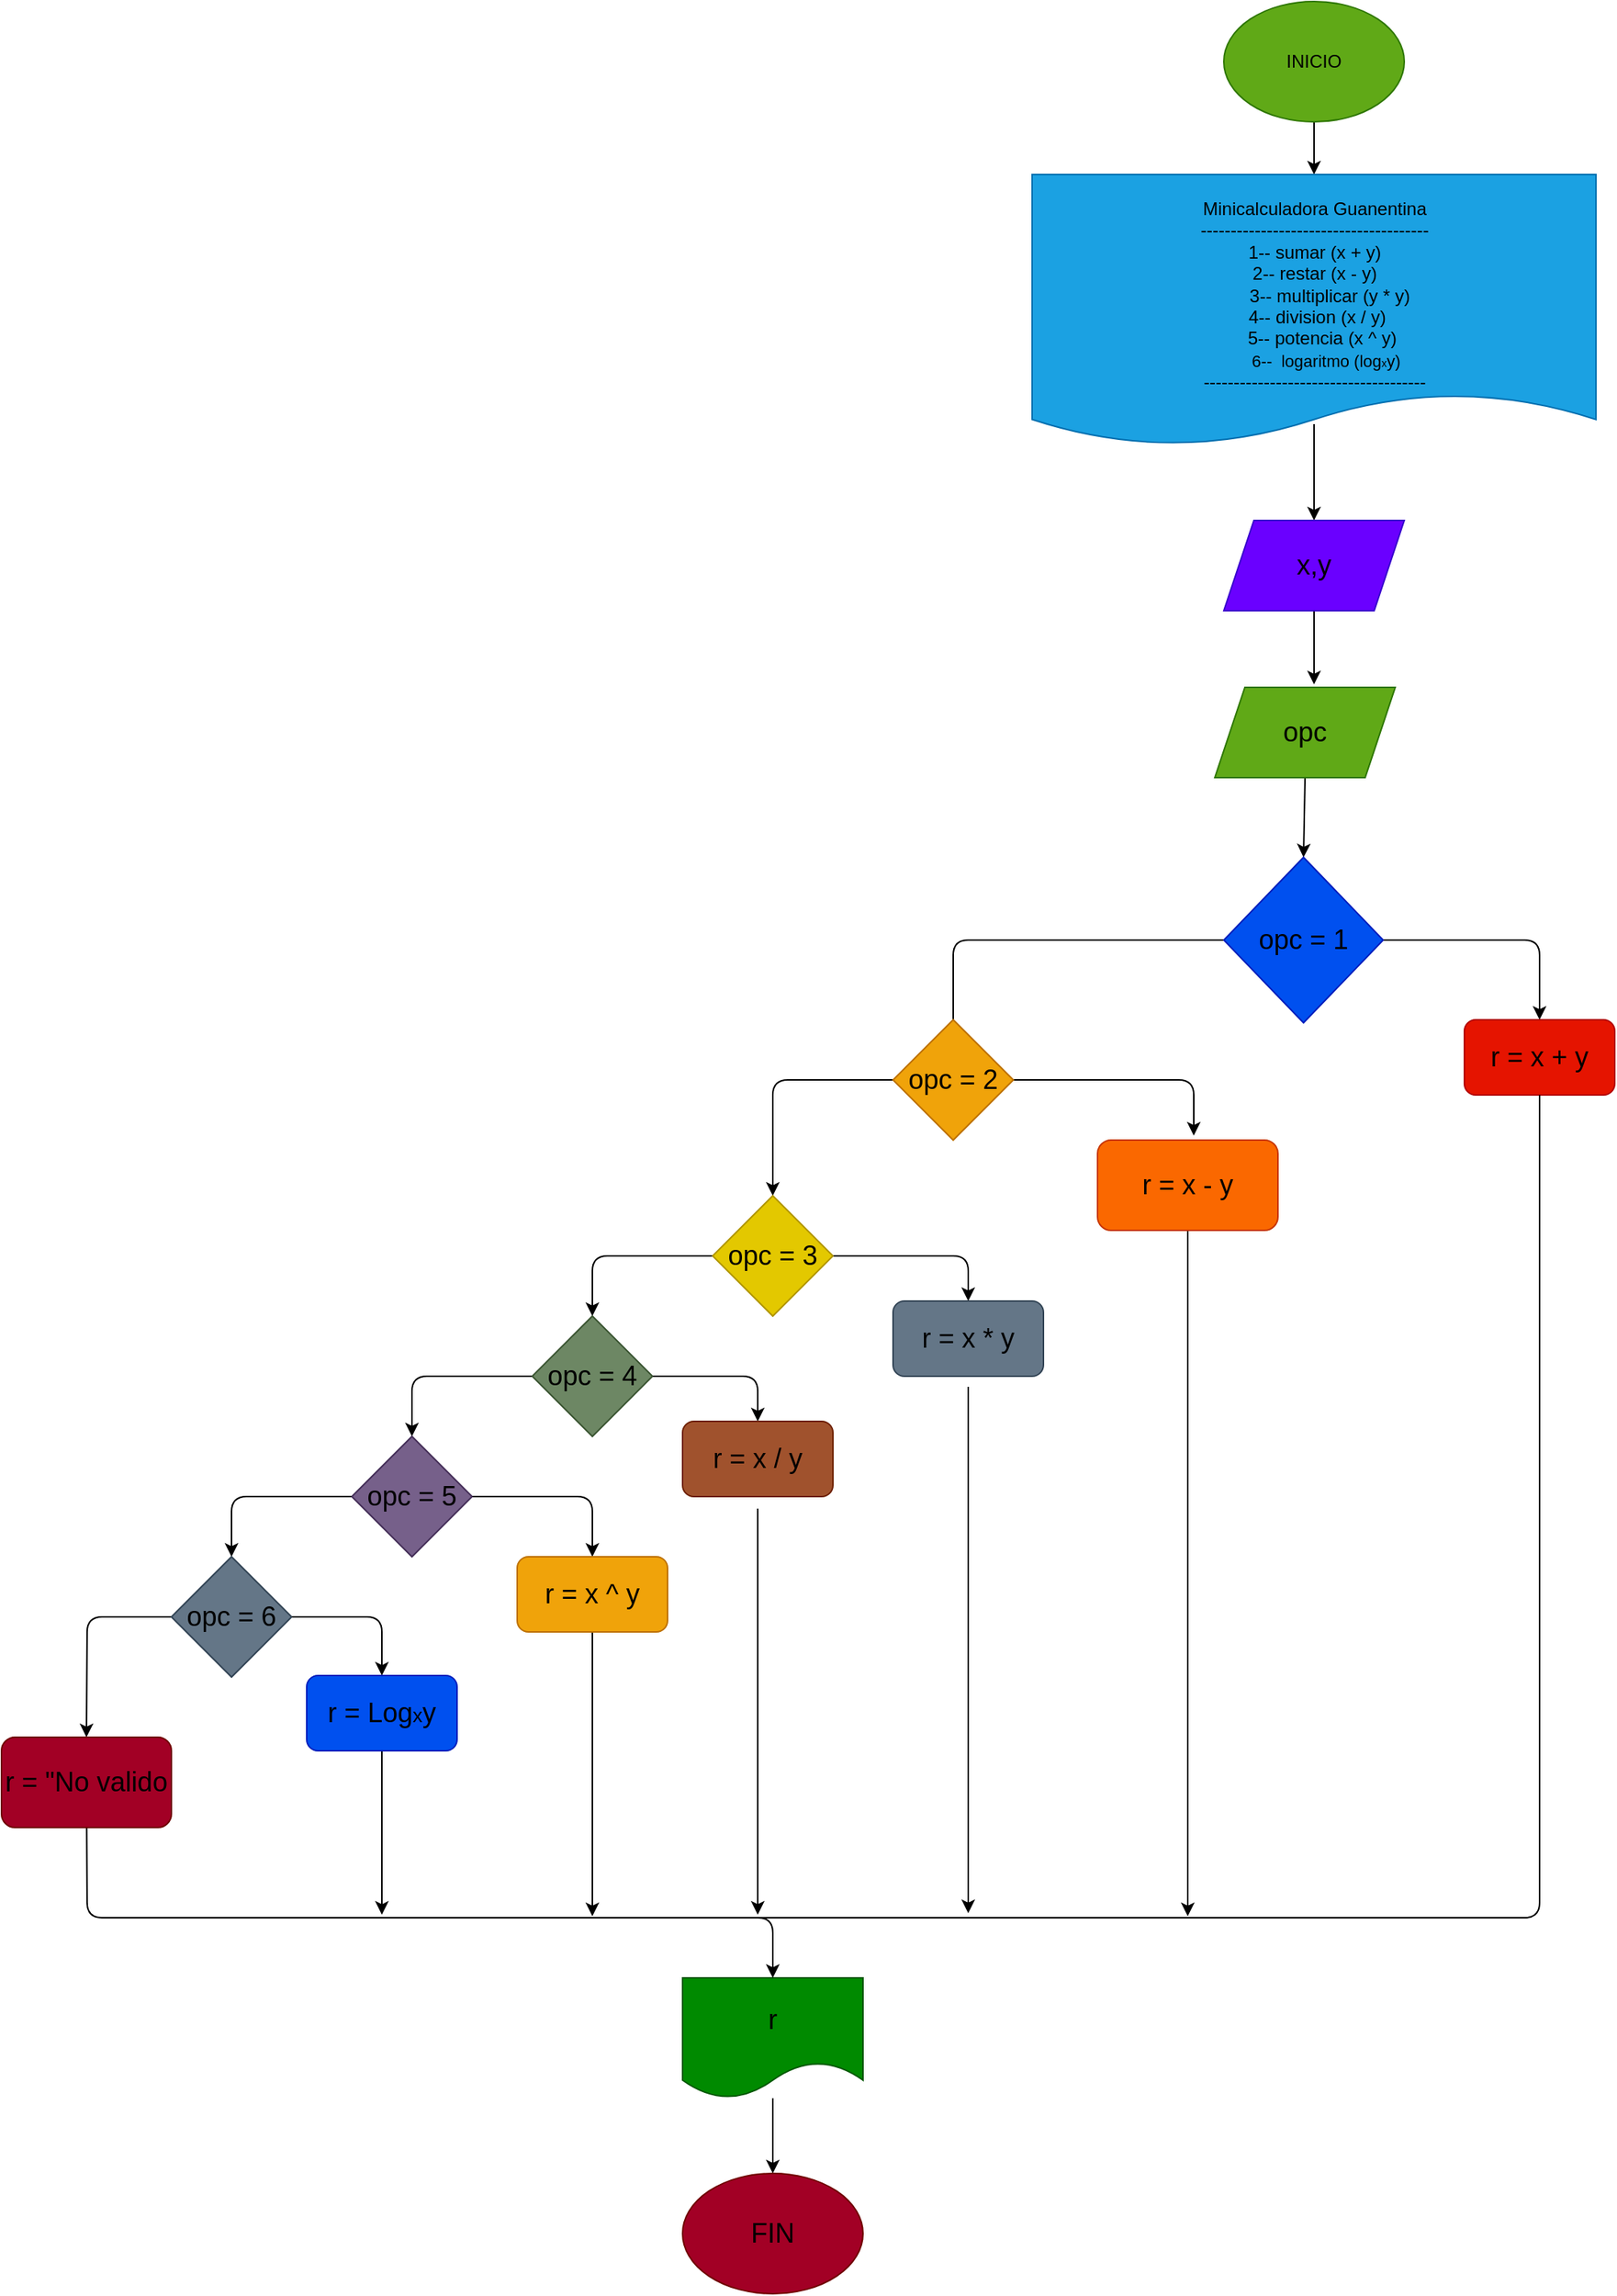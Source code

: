 <mxfile>
    <diagram id="IqJE14H7oxO9ss27nDPp" name="Página-1">
        <mxGraphModel dx="2198" dy="615" grid="1" gridSize="10" guides="1" tooltips="1" connect="1" arrows="1" fold="1" page="1" pageScale="1" pageWidth="827" pageHeight="1169" math="0" shadow="0">
            <root>
                <mxCell id="0"/>
                <mxCell id="1" parent="0"/>
                <mxCell id="36" style="edgeStyle=none;html=1;fontSize=13;" edge="1" parent="1" source="2" target="5">
                    <mxGeometry relative="1" as="geometry"/>
                </mxCell>
                <mxCell id="2" value="&lt;font color=&quot;#000000&quot;&gt;INICIO&lt;/font&gt;" style="ellipse;whiteSpace=wrap;html=1;fillColor=#60a917;fontColor=#ffffff;strokeColor=#2D7600;" vertex="1" parent="1">
                    <mxGeometry x="300" y="6" width="120" height="80" as="geometry"/>
                </mxCell>
                <mxCell id="37" style="edgeStyle=none;html=1;entryX=0.5;entryY=0;entryDx=0;entryDy=0;fontSize=13;exitX=0.5;exitY=0.922;exitDx=0;exitDy=0;exitPerimeter=0;" edge="1" parent="1" source="5" target="7">
                    <mxGeometry relative="1" as="geometry"/>
                </mxCell>
                <mxCell id="5" value="&lt;div style=&quot;&quot;&gt;&lt;font color=&quot;#000000&quot;&gt;&lt;br&gt;&lt;/font&gt;&lt;/div&gt;&lt;div style=&quot;&quot;&gt;&lt;font color=&quot;#000000&quot;&gt;&lt;br&gt;&lt;/font&gt;&lt;/div&gt;&lt;div style=&quot;&quot;&gt;&lt;font color=&quot;#000000&quot;&gt;&lt;span style=&quot;background-color: initial;&quot;&gt;Minicalculadora Guanentina&lt;/span&gt;&lt;br&gt;&lt;/font&gt;&lt;/div&gt;&lt;div style=&quot;&quot;&gt;&lt;font color=&quot;#000000&quot;&gt;--------------------------------------&lt;/font&gt;&lt;/div&gt;&lt;div style=&quot;&quot;&gt;&lt;span style=&quot;background-color: initial;&quot;&gt;&lt;font color=&quot;#000000&quot;&gt;1-- sumar (x + y)&lt;/font&gt;&lt;/span&gt;&lt;/div&gt;&lt;div style=&quot;&quot;&gt;&lt;span style=&quot;background-color: initial;&quot;&gt;&lt;font color=&quot;#000000&quot;&gt;2-- restar (x - y)&lt;/font&gt;&lt;/span&gt;&lt;/div&gt;&lt;div style=&quot;&quot;&gt;&lt;span style=&quot;background-color: initial;&quot;&gt;&lt;font color=&quot;#000000&quot;&gt;&amp;nbsp; &amp;nbsp; &amp;nbsp; 3-- multiplicar (y * y)&lt;/font&gt;&lt;/span&gt;&lt;/div&gt;&lt;div style=&quot;&quot;&gt;&lt;span style=&quot;background-color: initial;&quot;&gt;&lt;font color=&quot;#000000&quot;&gt;&amp;nbsp;4-- division (x / y)&lt;/font&gt;&lt;/span&gt;&lt;/div&gt;&lt;div style=&quot;&quot;&gt;&lt;span style=&quot;background-color: initial;&quot;&gt;&lt;font color=&quot;#000000&quot;&gt;&amp;nbsp; &amp;nbsp;5-- potencia (x ^ y)&lt;/font&gt;&lt;/span&gt;&lt;/div&gt;&lt;div style=&quot;&quot;&gt;&lt;span style=&quot;background-color: initial;&quot;&gt;&lt;font color=&quot;#000000&quot;&gt;&lt;span style=&quot;font-size: 11px;&quot;&gt;&amp;nbsp; &amp;nbsp; &amp;nbsp;6--&amp;nbsp; logaritmo (log&lt;/span&gt;&lt;font style=&quot;font-size: 7px;&quot;&gt;x&lt;/font&gt;&lt;span style=&quot;font-size: 11px;&quot;&gt;y)&lt;/span&gt;&lt;/font&gt;&lt;/span&gt;&lt;/div&gt;&lt;div style=&quot;&quot;&gt;&lt;span style=&quot;background-color: initial;&quot;&gt;&lt;font color=&quot;#000000&quot;&gt;-------------------------------------&lt;/font&gt;&lt;/span&gt;&lt;/div&gt;&lt;div style=&quot;&quot;&gt;&lt;span style=&quot;background-color: initial;&quot;&gt;&lt;br&gt;&lt;/span&gt;&lt;/div&gt;" style="shape=document;whiteSpace=wrap;html=1;boundedLbl=1;align=center;size=0.19;fillColor=#1ba1e2;fontColor=#ffffff;strokeColor=#006EAF;" vertex="1" parent="1">
                    <mxGeometry x="172.5" y="121" width="375" height="180" as="geometry"/>
                </mxCell>
                <mxCell id="38" style="edgeStyle=none;html=1;fontSize=13;" edge="1" parent="1" source="7">
                    <mxGeometry relative="1" as="geometry">
                        <mxPoint x="360" y="460" as="targetPoint"/>
                    </mxGeometry>
                </mxCell>
                <mxCell id="7" value="&lt;font color=&quot;#000000&quot; style=&quot;font-size: 18px;&quot;&gt;x,y&lt;/font&gt;" style="shape=parallelogram;perimeter=parallelogramPerimeter;whiteSpace=wrap;html=1;fixedSize=1;fontSize=7;fillColor=#6a00ff;fontColor=#ffffff;strokeColor=#3700CC;" vertex="1" parent="1">
                    <mxGeometry x="300" y="351" width="120" height="60" as="geometry"/>
                </mxCell>
                <mxCell id="39" style="edgeStyle=none;html=1;exitX=0.5;exitY=1;exitDx=0;exitDy=0;entryX=0.5;entryY=0;entryDx=0;entryDy=0;fontSize=13;" edge="1" parent="1" source="8" target="9">
                    <mxGeometry relative="1" as="geometry"/>
                </mxCell>
                <mxCell id="8" value="&lt;font color=&quot;#000000&quot;&gt;opc&lt;/font&gt;" style="shape=parallelogram;perimeter=parallelogramPerimeter;whiteSpace=wrap;html=1;fixedSize=1;fontSize=18;fillColor=#60a917;fontColor=#ffffff;strokeColor=#2D7600;" vertex="1" parent="1">
                    <mxGeometry x="294" y="462" width="120" height="60" as="geometry"/>
                </mxCell>
                <mxCell id="11" style="edgeStyle=none;html=1;entryX=0.5;entryY=0;entryDx=0;entryDy=0;fontSize=18;" edge="1" parent="1" source="9" target="10">
                    <mxGeometry relative="1" as="geometry">
                        <Array as="points">
                            <mxPoint x="510" y="630"/>
                        </Array>
                    </mxGeometry>
                </mxCell>
                <mxCell id="13" style="edgeStyle=none;html=1;fontSize=18;entryX=0.5;entryY=0;entryDx=0;entryDy=0;" edge="1" parent="1" source="9" target="12">
                    <mxGeometry relative="1" as="geometry">
                        <mxPoint x="120" y="760" as="targetPoint"/>
                        <Array as="points">
                            <mxPoint x="120" y="630"/>
                            <mxPoint x="120" y="685"/>
                        </Array>
                    </mxGeometry>
                </mxCell>
                <mxCell id="9" value="&lt;font color=&quot;#000000&quot;&gt;opc = 1&lt;/font&gt;" style="rhombus;whiteSpace=wrap;html=1;fontSize=18;fillColor=#0050ef;fontColor=#ffffff;strokeColor=#001DBC;" vertex="1" parent="1">
                    <mxGeometry x="300" y="575" width="106" height="110" as="geometry"/>
                </mxCell>
                <mxCell id="10" value="&lt;font color=&quot;#000000&quot;&gt;r = x + y&lt;/font&gt;" style="rounded=1;whiteSpace=wrap;html=1;fontSize=18;fillColor=#e51400;fontColor=#ffffff;strokeColor=#B20000;" vertex="1" parent="1">
                    <mxGeometry x="460" y="683" width="100" height="50" as="geometry"/>
                </mxCell>
                <mxCell id="15" style="edgeStyle=none;html=1;exitX=1;exitY=0.5;exitDx=0;exitDy=0;fontSize=18;" edge="1" parent="1" source="12">
                    <mxGeometry relative="1" as="geometry">
                        <mxPoint x="280" y="760" as="targetPoint"/>
                        <Array as="points">
                            <mxPoint x="280" y="723"/>
                        </Array>
                    </mxGeometry>
                </mxCell>
                <mxCell id="18" style="edgeStyle=none;html=1;entryX=0.5;entryY=0;entryDx=0;entryDy=0;fontSize=18;" edge="1" parent="1" source="12" target="17">
                    <mxGeometry relative="1" as="geometry">
                        <Array as="points">
                            <mxPoint y="723"/>
                        </Array>
                    </mxGeometry>
                </mxCell>
                <mxCell id="12" value="&lt;font color=&quot;#000000&quot;&gt;opc = 2&lt;/font&gt;" style="rhombus;whiteSpace=wrap;html=1;fontSize=18;fillColor=#f0a30a;fontColor=#000000;strokeColor=#BD7000;" vertex="1" parent="1">
                    <mxGeometry x="80" y="683" width="80" height="80" as="geometry"/>
                </mxCell>
                <mxCell id="58" style="edgeStyle=none;html=1;fontSize=18;fontColor=#000000;" edge="1" parent="1">
                    <mxGeometry relative="1" as="geometry">
                        <mxPoint x="276" y="1279" as="targetPoint"/>
                        <mxPoint x="276" y="822" as="sourcePoint"/>
                    </mxGeometry>
                </mxCell>
                <mxCell id="14" value="&lt;font color=&quot;#000000&quot;&gt;r = x - y&lt;/font&gt;" style="rounded=1;whiteSpace=wrap;html=1;fontSize=18;fillColor=#fa6800;fontColor=#000000;strokeColor=#C73500;" vertex="1" parent="1">
                    <mxGeometry x="216" y="763" width="120" height="60" as="geometry"/>
                </mxCell>
                <mxCell id="20" style="edgeStyle=none;html=1;entryX=0.5;entryY=0;entryDx=0;entryDy=0;fontSize=18;" edge="1" parent="1" source="17" target="19">
                    <mxGeometry relative="1" as="geometry">
                        <Array as="points">
                            <mxPoint x="130" y="840"/>
                        </Array>
                    </mxGeometry>
                </mxCell>
                <mxCell id="22" style="edgeStyle=none;html=1;entryX=0.5;entryY=0;entryDx=0;entryDy=0;fontSize=18;" edge="1" parent="1" source="17" target="21">
                    <mxGeometry relative="1" as="geometry">
                        <Array as="points">
                            <mxPoint x="-120" y="840"/>
                        </Array>
                    </mxGeometry>
                </mxCell>
                <mxCell id="17" value="&lt;font color=&quot;#000000&quot;&gt;opc = 3&lt;/font&gt;" style="rhombus;whiteSpace=wrap;html=1;fontSize=18;fillColor=#e3c800;fontColor=#000000;strokeColor=#B09500;" vertex="1" parent="1">
                    <mxGeometry x="-40" y="800" width="80" height="80" as="geometry"/>
                </mxCell>
                <mxCell id="57" style="edgeStyle=none;html=1;exitX=0.5;exitY=1;exitDx=0;exitDy=0;fontSize=18;fontColor=#000000;" edge="1" parent="1">
                    <mxGeometry relative="1" as="geometry">
                        <mxPoint x="130" y="1277" as="targetPoint"/>
                        <mxPoint x="130" y="927" as="sourcePoint"/>
                    </mxGeometry>
                </mxCell>
                <mxCell id="19" value="&lt;font color=&quot;#000000&quot;&gt;r = x * y&lt;/font&gt;" style="rounded=1;whiteSpace=wrap;html=1;fontSize=18;fillColor=#647687;fontColor=#ffffff;strokeColor=#314354;" vertex="1" parent="1">
                    <mxGeometry x="80" y="870" width="100" height="50" as="geometry"/>
                </mxCell>
                <mxCell id="25" style="edgeStyle=none;html=1;entryX=0.5;entryY=0;entryDx=0;entryDy=0;fontSize=18;" edge="1" parent="1" source="21" target="24">
                    <mxGeometry relative="1" as="geometry">
                        <Array as="points">
                            <mxPoint x="-10" y="920"/>
                        </Array>
                    </mxGeometry>
                </mxCell>
                <mxCell id="30" style="edgeStyle=none;html=1;exitX=0;exitY=0.5;exitDx=0;exitDy=0;fontSize=18;entryX=0.5;entryY=0;entryDx=0;entryDy=0;" edge="1" parent="1" source="21" target="27">
                    <mxGeometry relative="1" as="geometry">
                        <Array as="points">
                            <mxPoint x="-240" y="920"/>
                        </Array>
                    </mxGeometry>
                </mxCell>
                <mxCell id="21" value="&lt;font color=&quot;#000000&quot;&gt;opc = 4&lt;/font&gt;" style="rhombus;whiteSpace=wrap;html=1;fontSize=18;fillColor=#6d8764;fontColor=#ffffff;strokeColor=#3A5431;" vertex="1" parent="1">
                    <mxGeometry x="-160" y="880" width="80" height="80" as="geometry"/>
                </mxCell>
                <mxCell id="56" style="edgeStyle=none;html=1;fontSize=18;fontColor=#000000;" edge="1" parent="1">
                    <mxGeometry relative="1" as="geometry">
                        <mxPoint x="-10" y="1278" as="targetPoint"/>
                        <mxPoint x="-10" y="1008" as="sourcePoint"/>
                    </mxGeometry>
                </mxCell>
                <mxCell id="24" value="&lt;font color=&quot;#000000&quot;&gt;r = x / y&lt;/font&gt;" style="rounded=1;whiteSpace=wrap;html=1;fontSize=18;fillColor=#a0522d;fontColor=#ffffff;strokeColor=#6D1F00;" vertex="1" parent="1">
                    <mxGeometry x="-60" y="950" width="100" height="50" as="geometry"/>
                </mxCell>
                <mxCell id="29" style="edgeStyle=none;html=1;entryX=0.5;entryY=0;entryDx=0;entryDy=0;fontSize=18;" edge="1" parent="1" source="27" target="28">
                    <mxGeometry relative="1" as="geometry">
                        <Array as="points">
                            <mxPoint x="-120" y="1000"/>
                        </Array>
                    </mxGeometry>
                </mxCell>
                <mxCell id="35" style="edgeStyle=none;html=1;exitX=0;exitY=0.5;exitDx=0;exitDy=0;entryX=0.5;entryY=0;entryDx=0;entryDy=0;fontSize=13;" edge="1" parent="1" source="27" target="31">
                    <mxGeometry relative="1" as="geometry">
                        <Array as="points">
                            <mxPoint x="-360" y="1000"/>
                        </Array>
                    </mxGeometry>
                </mxCell>
                <mxCell id="27" value="&lt;font color=&quot;#000000&quot;&gt;opc = 5&lt;/font&gt;" style="rhombus;whiteSpace=wrap;html=1;fontSize=18;fillColor=#76608a;fontColor=#ffffff;strokeColor=#432D57;" vertex="1" parent="1">
                    <mxGeometry x="-280" y="960" width="80" height="80" as="geometry"/>
                </mxCell>
                <mxCell id="55" style="edgeStyle=none;html=1;fontSize=18;fontColor=#000000;" edge="1" parent="1">
                    <mxGeometry relative="1" as="geometry">
                        <mxPoint x="-120" y="1279" as="targetPoint"/>
                        <mxPoint x="-120" y="1089" as="sourcePoint"/>
                    </mxGeometry>
                </mxCell>
                <mxCell id="28" value="&lt;font color=&quot;#000000&quot;&gt;r = x ^ y&lt;/font&gt;" style="rounded=1;whiteSpace=wrap;html=1;fontSize=18;fillColor=#f0a30a;fontColor=#000000;strokeColor=#BD7000;" vertex="1" parent="1">
                    <mxGeometry x="-170" y="1040" width="100" height="50" as="geometry"/>
                </mxCell>
                <mxCell id="34" style="edgeStyle=none;html=1;exitX=1;exitY=0.5;exitDx=0;exitDy=0;entryX=0.5;entryY=0;entryDx=0;entryDy=0;fontSize=18;" edge="1" parent="1" source="31" target="33">
                    <mxGeometry relative="1" as="geometry">
                        <Array as="points">
                            <mxPoint x="-260" y="1080"/>
                        </Array>
                    </mxGeometry>
                </mxCell>
                <mxCell id="50" style="edgeStyle=none;html=1;entryX=0.5;entryY=0;entryDx=0;entryDy=0;fontSize=18;" edge="1" parent="1" source="31" target="49">
                    <mxGeometry relative="1" as="geometry">
                        <Array as="points">
                            <mxPoint x="-456" y="1080"/>
                        </Array>
                    </mxGeometry>
                </mxCell>
                <mxCell id="31" value="&lt;font color=&quot;#000000&quot;&gt;opc = 6&lt;/font&gt;" style="rhombus;whiteSpace=wrap;html=1;fontSize=18;fillColor=#647687;fontColor=#ffffff;strokeColor=#314354;" vertex="1" parent="1">
                    <mxGeometry x="-400" y="1040" width="80" height="80" as="geometry"/>
                </mxCell>
                <mxCell id="54" style="edgeStyle=none;html=1;fontSize=18;fontColor=#000000;" edge="1" parent="1">
                    <mxGeometry relative="1" as="geometry">
                        <mxPoint x="-260" y="1278" as="targetPoint"/>
                        <mxPoint x="-260" y="1167" as="sourcePoint"/>
                    </mxGeometry>
                </mxCell>
                <mxCell id="33" value="&lt;font color=&quot;#000000&quot;&gt;r = Log&lt;font style=&quot;font-size: 13px;&quot;&gt;x&lt;/font&gt;y&lt;/font&gt;" style="rounded=1;whiteSpace=wrap;html=1;fontSize=18;fillColor=#0050ef;fontColor=#ffffff;strokeColor=#001DBC;" vertex="1" parent="1">
                    <mxGeometry x="-310" y="1119" width="100" height="50" as="geometry"/>
                </mxCell>
                <mxCell id="46" style="edgeStyle=none;html=1;fontSize=18;" edge="1" parent="1" source="40" target="45">
                    <mxGeometry relative="1" as="geometry"/>
                </mxCell>
                <mxCell id="40" value="&lt;font color=&quot;#000000&quot; style=&quot;font-size: 18px;&quot;&gt;r&lt;/font&gt;" style="shape=document;whiteSpace=wrap;html=1;boundedLbl=1;fontSize=13;fillColor=#008a00;fontColor=#ffffff;strokeColor=#005700;" vertex="1" parent="1">
                    <mxGeometry x="-60" y="1320" width="120" height="80" as="geometry"/>
                </mxCell>
                <mxCell id="45" value="&lt;font color=&quot;#000000&quot;&gt;FIN&lt;/font&gt;" style="ellipse;whiteSpace=wrap;html=1;fontSize=18;fillColor=#a20025;fontColor=#ffffff;strokeColor=#6F0000;" vertex="1" parent="1">
                    <mxGeometry x="-60" y="1450" width="120" height="80" as="geometry"/>
                </mxCell>
                <mxCell id="51" style="edgeStyle=none;html=1;entryX=0.5;entryY=0;entryDx=0;entryDy=0;fontSize=18;" edge="1" parent="1" source="49" target="40">
                    <mxGeometry relative="1" as="geometry">
                        <Array as="points">
                            <mxPoint x="-456" y="1280"/>
                            <mxPoint y="1280"/>
                        </Array>
                    </mxGeometry>
                </mxCell>
                <mxCell id="49" value="&lt;font color=&quot;#000000&quot;&gt;r = &quot;No valido&lt;/font&gt;" style="rounded=1;whiteSpace=wrap;html=1;fontSize=18;fillColor=#a20025;fontColor=#ffffff;strokeColor=#6F0000;" vertex="1" parent="1">
                    <mxGeometry x="-513" y="1160" width="113" height="60" as="geometry"/>
                </mxCell>
                <mxCell id="53" value="" style="endArrow=none;html=1;fontSize=18;entryX=0.5;entryY=1;entryDx=0;entryDy=0;" edge="1" parent="1" target="10">
                    <mxGeometry width="50" height="50" relative="1" as="geometry">
                        <mxPoint x="-20" y="1280" as="sourcePoint"/>
                        <mxPoint x="40" y="1130" as="targetPoint"/>
                        <Array as="points">
                            <mxPoint x="510" y="1280"/>
                        </Array>
                    </mxGeometry>
                </mxCell>
            </root>
        </mxGraphModel>
    </diagram>
</mxfile>